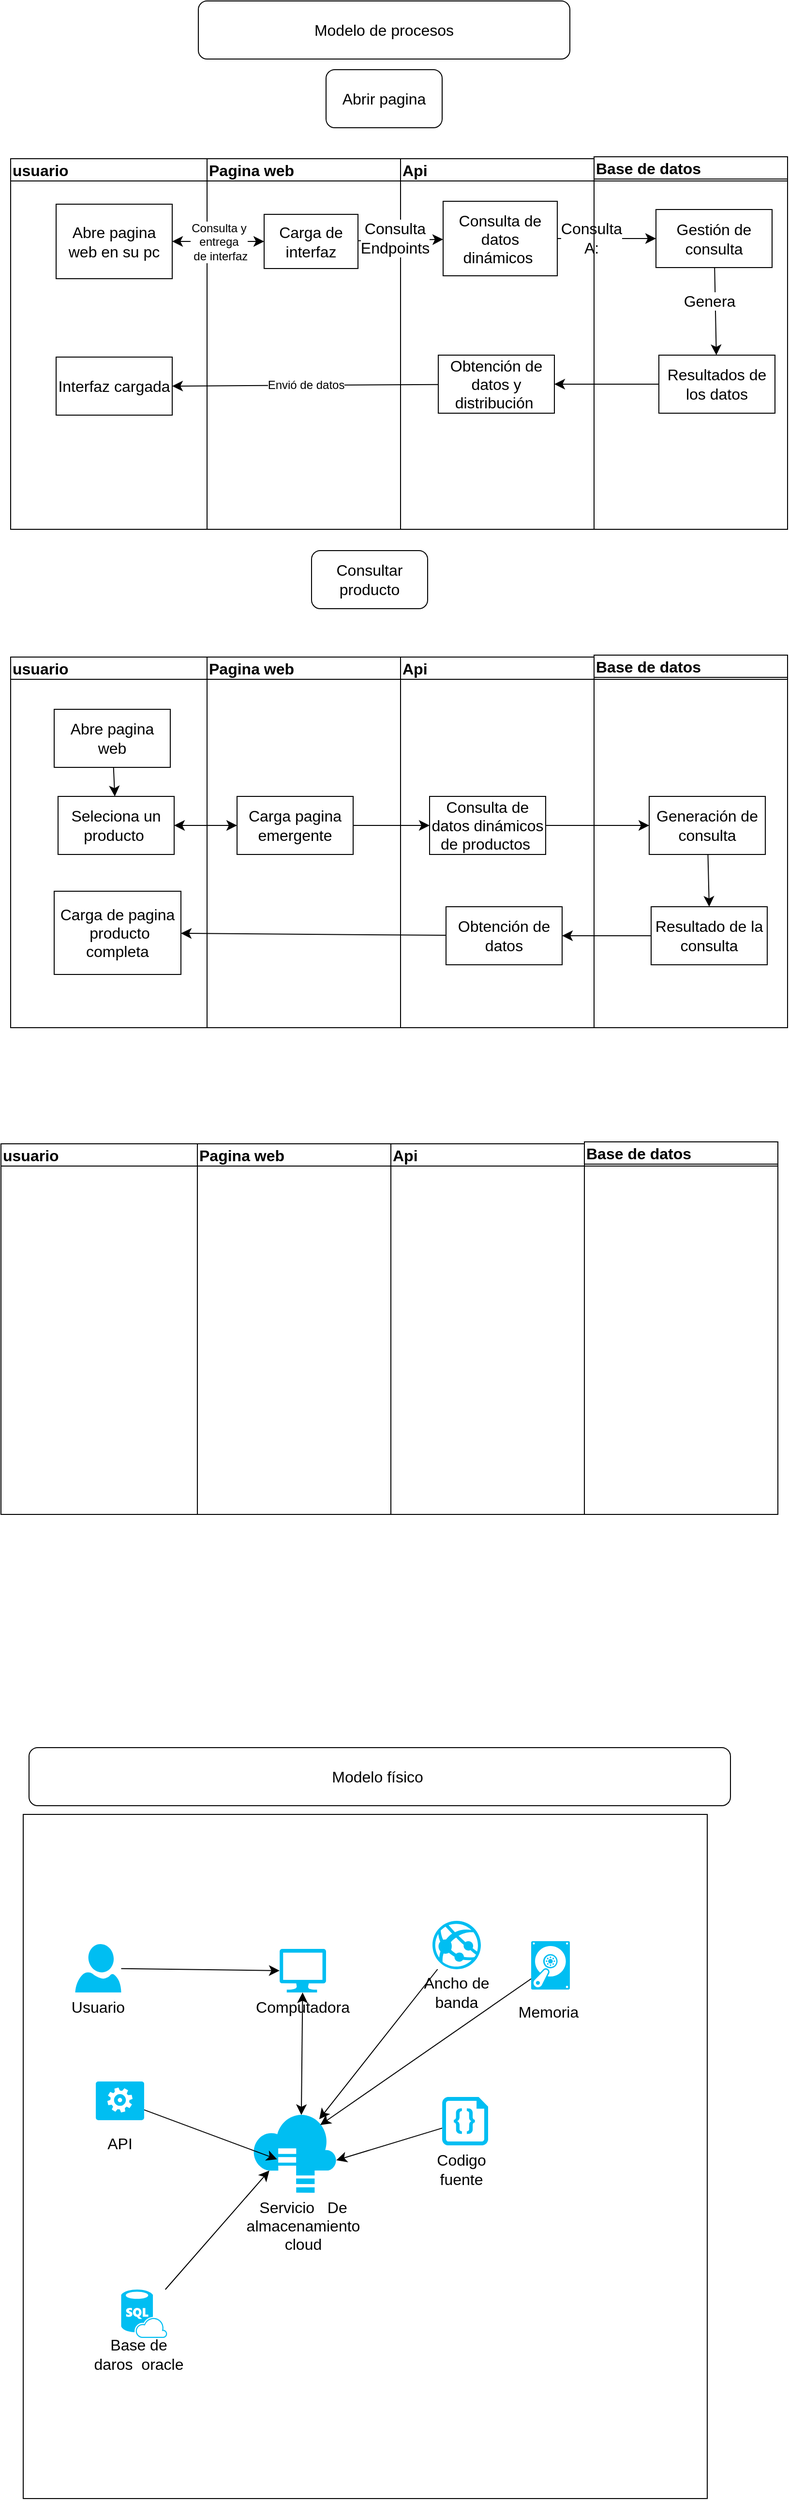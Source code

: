 <mxfile version="21.3.2" type="github">
  <diagram id="SVCtMeEv8MGSSq_j8fSX" name="Página-1">
    <mxGraphModel dx="234" dy="1691" grid="0" gridSize="10" guides="1" tooltips="1" connect="1" arrows="1" fold="1" page="0" pageScale="1" pageWidth="827" pageHeight="1169" math="0" shadow="0">
      <root>
        <mxCell id="0" />
        <mxCell id="1" parent="0" />
        <mxCell id="2XDpb6E2xOAsi45T7SNK-6" value="&lt;div style=&quot;&quot;&gt;usuario&lt;/div&gt;" style="swimlane;whiteSpace=wrap;html=1;fontSize=16;align=left;" vertex="1" parent="1">
          <mxGeometry x="574" y="897" width="803" height="383" as="geometry" />
        </mxCell>
        <mxCell id="2XDpb6E2xOAsi45T7SNK-10" value="Pagina web" style="swimlane;whiteSpace=wrap;html=1;fontSize=16;align=left;" vertex="1" parent="2XDpb6E2xOAsi45T7SNK-6">
          <mxGeometry x="203" width="600" height="383" as="geometry" />
        </mxCell>
        <mxCell id="2XDpb6E2xOAsi45T7SNK-11" value="Api" style="swimlane;whiteSpace=wrap;html=1;fontSize=16;align=left;" vertex="1" parent="2XDpb6E2xOAsi45T7SNK-10">
          <mxGeometry x="200" width="400" height="383" as="geometry" />
        </mxCell>
        <mxCell id="2XDpb6E2xOAsi45T7SNK-12" value="Base de datos" style="swimlane;whiteSpace=wrap;html=1;fontSize=16;align=left;" vertex="1" parent="2XDpb6E2xOAsi45T7SNK-11">
          <mxGeometry x="200" y="-2" width="200" height="385" as="geometry" />
        </mxCell>
        <mxCell id="2XDpb6E2xOAsi45T7SNK-60" style="edgeStyle=none;curved=1;rounded=0;orthogonalLoop=1;jettySize=auto;html=1;entryX=0.5;entryY=0;entryDx=0;entryDy=0;fontSize=12;startSize=8;endSize=8;" edge="1" parent="2XDpb6E2xOAsi45T7SNK-12" source="2XDpb6E2xOAsi45T7SNK-57" target="2XDpb6E2xOAsi45T7SNK-59">
          <mxGeometry relative="1" as="geometry" />
        </mxCell>
        <mxCell id="2XDpb6E2xOAsi45T7SNK-57" value="Generación de consulta" style="rounded=0;whiteSpace=wrap;html=1;fontSize=16;" vertex="1" parent="2XDpb6E2xOAsi45T7SNK-12">
          <mxGeometry x="57" y="146" width="120" height="60" as="geometry" />
        </mxCell>
        <mxCell id="2XDpb6E2xOAsi45T7SNK-59" value="Resultado de la consulta" style="rounded=0;whiteSpace=wrap;html=1;fontSize=16;" vertex="1" parent="2XDpb6E2xOAsi45T7SNK-12">
          <mxGeometry x="59" y="260" width="120" height="60" as="geometry" />
        </mxCell>
        <mxCell id="2XDpb6E2xOAsi45T7SNK-58" style="edgeStyle=none;curved=1;rounded=0;orthogonalLoop=1;jettySize=auto;html=1;entryX=0;entryY=0.5;entryDx=0;entryDy=0;fontSize=12;startSize=8;endSize=8;" edge="1" parent="2XDpb6E2xOAsi45T7SNK-11" source="2XDpb6E2xOAsi45T7SNK-49" target="2XDpb6E2xOAsi45T7SNK-57">
          <mxGeometry relative="1" as="geometry" />
        </mxCell>
        <mxCell id="2XDpb6E2xOAsi45T7SNK-49" value="Consulta de datos dinámicos de productos&amp;nbsp;" style="rounded=0;whiteSpace=wrap;html=1;fontSize=16;" vertex="1" parent="2XDpb6E2xOAsi45T7SNK-11">
          <mxGeometry x="30" y="144" width="120" height="60" as="geometry" />
        </mxCell>
        <mxCell id="2XDpb6E2xOAsi45T7SNK-61" value="Obtención de datos" style="rounded=0;whiteSpace=wrap;html=1;fontSize=16;" vertex="1" parent="2XDpb6E2xOAsi45T7SNK-11">
          <mxGeometry x="47" y="258" width="120" height="60" as="geometry" />
        </mxCell>
        <mxCell id="2XDpb6E2xOAsi45T7SNK-63" style="edgeStyle=none;curved=1;rounded=0;orthogonalLoop=1;jettySize=auto;html=1;fontSize=12;startSize=8;endSize=8;" edge="1" parent="2XDpb6E2xOAsi45T7SNK-11" source="2XDpb6E2xOAsi45T7SNK-59" target="2XDpb6E2xOAsi45T7SNK-61">
          <mxGeometry relative="1" as="geometry" />
        </mxCell>
        <mxCell id="2XDpb6E2xOAsi45T7SNK-56" style="edgeStyle=none;curved=1;rounded=0;orthogonalLoop=1;jettySize=auto;html=1;entryX=0;entryY=0.5;entryDx=0;entryDy=0;fontSize=12;startSize=8;endSize=8;" edge="1" parent="2XDpb6E2xOAsi45T7SNK-10" source="2XDpb6E2xOAsi45T7SNK-45" target="2XDpb6E2xOAsi45T7SNK-49">
          <mxGeometry relative="1" as="geometry" />
        </mxCell>
        <mxCell id="2XDpb6E2xOAsi45T7SNK-45" value="Carga pagina emergente" style="rounded=0;whiteSpace=wrap;html=1;fontSize=16;" vertex="1" parent="2XDpb6E2xOAsi45T7SNK-10">
          <mxGeometry x="31" y="144" width="120" height="60" as="geometry" />
        </mxCell>
        <mxCell id="2XDpb6E2xOAsi45T7SNK-47" style="edgeStyle=none;curved=1;rounded=0;orthogonalLoop=1;jettySize=auto;html=1;fontSize=12;startSize=8;endSize=8;" edge="1" parent="2XDpb6E2xOAsi45T7SNK-6" source="2XDpb6E2xOAsi45T7SNK-44" target="2XDpb6E2xOAsi45T7SNK-46">
          <mxGeometry relative="1" as="geometry" />
        </mxCell>
        <mxCell id="2XDpb6E2xOAsi45T7SNK-44" value="Abre pagina web" style="rounded=0;whiteSpace=wrap;html=1;fontSize=16;" vertex="1" parent="2XDpb6E2xOAsi45T7SNK-6">
          <mxGeometry x="45" y="54" width="120" height="60" as="geometry" />
        </mxCell>
        <mxCell id="2XDpb6E2xOAsi45T7SNK-48" style="edgeStyle=none;curved=1;rounded=0;orthogonalLoop=1;jettySize=auto;html=1;entryX=0;entryY=0.5;entryDx=0;entryDy=0;fontSize=12;startSize=8;endSize=8;startArrow=classic;startFill=1;" edge="1" parent="2XDpb6E2xOAsi45T7SNK-6" source="2XDpb6E2xOAsi45T7SNK-46" target="2XDpb6E2xOAsi45T7SNK-45">
          <mxGeometry relative="1" as="geometry" />
        </mxCell>
        <mxCell id="2XDpb6E2xOAsi45T7SNK-46" value="Seleciona un producto&amp;nbsp;" style="rounded=0;whiteSpace=wrap;html=1;fontSize=16;" vertex="1" parent="2XDpb6E2xOAsi45T7SNK-6">
          <mxGeometry x="49" y="144" width="120" height="60" as="geometry" />
        </mxCell>
        <mxCell id="2XDpb6E2xOAsi45T7SNK-62" value="Carga de pagina &amp;nbsp;producto completa" style="rounded=0;whiteSpace=wrap;html=1;fontSize=16;" vertex="1" parent="2XDpb6E2xOAsi45T7SNK-6">
          <mxGeometry x="45" y="242" width="131" height="86" as="geometry" />
        </mxCell>
        <mxCell id="2XDpb6E2xOAsi45T7SNK-64" style="edgeStyle=none;curved=1;rounded=0;orthogonalLoop=1;jettySize=auto;html=1;fontSize=12;startSize=8;endSize=8;" edge="1" parent="2XDpb6E2xOAsi45T7SNK-6" source="2XDpb6E2xOAsi45T7SNK-61" target="2XDpb6E2xOAsi45T7SNK-62">
          <mxGeometry relative="1" as="geometry" />
        </mxCell>
        <mxCell id="2XDpb6E2xOAsi45T7SNK-13" value="Modelo de procesos" style="rounded=1;whiteSpace=wrap;html=1;fontSize=16;" vertex="1" parent="1">
          <mxGeometry x="768" y="219" width="384" height="60" as="geometry" />
        </mxCell>
        <mxCell id="2XDpb6E2xOAsi45T7SNK-14" value="&lt;div style=&quot;&quot;&gt;usuario&lt;/div&gt;" style="swimlane;whiteSpace=wrap;html=1;fontSize=16;align=left;" vertex="1" parent="1">
          <mxGeometry x="574" y="382" width="803" height="383" as="geometry" />
        </mxCell>
        <mxCell id="2XDpb6E2xOAsi45T7SNK-15" value="Pagina web" style="swimlane;whiteSpace=wrap;html=1;fontSize=16;align=left;" vertex="1" parent="2XDpb6E2xOAsi45T7SNK-14">
          <mxGeometry x="203" width="600" height="383" as="geometry" />
        </mxCell>
        <mxCell id="2XDpb6E2xOAsi45T7SNK-16" value="Api" style="swimlane;whiteSpace=wrap;html=1;fontSize=16;align=left;" vertex="1" parent="2XDpb6E2xOAsi45T7SNK-15">
          <mxGeometry x="200" width="400" height="383" as="geometry" />
        </mxCell>
        <mxCell id="2XDpb6E2xOAsi45T7SNK-31" style="edgeStyle=none;curved=1;rounded=0;orthogonalLoop=1;jettySize=auto;html=1;fontSize=12;startSize=8;endSize=8;" edge="1" parent="2XDpb6E2xOAsi45T7SNK-16" source="2XDpb6E2xOAsi45T7SNK-23" target="2XDpb6E2xOAsi45T7SNK-30">
          <mxGeometry relative="1" as="geometry" />
        </mxCell>
        <mxCell id="2XDpb6E2xOAsi45T7SNK-54" value="Consulta&lt;br&gt;A:" style="edgeLabel;html=1;align=center;verticalAlign=middle;resizable=0;points=[];fontSize=16;" vertex="1" connectable="0" parent="2XDpb6E2xOAsi45T7SNK-31">
          <mxGeometry x="-0.312" y="1" relative="1" as="geometry">
            <mxPoint as="offset" />
          </mxGeometry>
        </mxCell>
        <mxCell id="2XDpb6E2xOAsi45T7SNK-17" value="Base de datos" style="swimlane;whiteSpace=wrap;html=1;fontSize=16;align=left;" vertex="1" parent="2XDpb6E2xOAsi45T7SNK-16">
          <mxGeometry x="200" y="-2" width="200" height="385" as="geometry" />
        </mxCell>
        <mxCell id="2XDpb6E2xOAsi45T7SNK-34" style="edgeStyle=none;curved=1;rounded=0;orthogonalLoop=1;jettySize=auto;html=1;fontSize=12;startSize=8;endSize=8;" edge="1" parent="2XDpb6E2xOAsi45T7SNK-17" source="2XDpb6E2xOAsi45T7SNK-30" target="2XDpb6E2xOAsi45T7SNK-32">
          <mxGeometry relative="1" as="geometry" />
        </mxCell>
        <mxCell id="2XDpb6E2xOAsi45T7SNK-55" value="Genera" style="edgeLabel;html=1;align=center;verticalAlign=middle;resizable=0;points=[];fontSize=16;" vertex="1" connectable="0" parent="2XDpb6E2xOAsi45T7SNK-34">
          <mxGeometry x="-0.248" y="-7" relative="1" as="geometry">
            <mxPoint as="offset" />
          </mxGeometry>
        </mxCell>
        <mxCell id="2XDpb6E2xOAsi45T7SNK-30" value="Gestión de consulta" style="rounded=0;whiteSpace=wrap;html=1;fontSize=16;" vertex="1" parent="2XDpb6E2xOAsi45T7SNK-17">
          <mxGeometry x="64" y="54.5" width="120" height="60" as="geometry" />
        </mxCell>
        <mxCell id="2XDpb6E2xOAsi45T7SNK-32" value="Resultados de los datos" style="rounded=0;whiteSpace=wrap;html=1;fontSize=16;" vertex="1" parent="2XDpb6E2xOAsi45T7SNK-17">
          <mxGeometry x="67" y="205" width="120" height="60" as="geometry" />
        </mxCell>
        <mxCell id="2XDpb6E2xOAsi45T7SNK-23" value="Consulta de datos dinámicos&amp;nbsp;" style="rounded=0;whiteSpace=wrap;html=1;fontSize=16;" vertex="1" parent="2XDpb6E2xOAsi45T7SNK-16">
          <mxGeometry x="44" y="44" width="118" height="77" as="geometry" />
        </mxCell>
        <mxCell id="2XDpb6E2xOAsi45T7SNK-35" value="Obtención de datos y distribución&amp;nbsp;" style="rounded=0;whiteSpace=wrap;html=1;fontSize=16;" vertex="1" parent="2XDpb6E2xOAsi45T7SNK-16">
          <mxGeometry x="39" y="203" width="120" height="60" as="geometry" />
        </mxCell>
        <mxCell id="2XDpb6E2xOAsi45T7SNK-36" style="edgeStyle=none;curved=1;rounded=0;orthogonalLoop=1;jettySize=auto;html=1;entryX=1;entryY=0.5;entryDx=0;entryDy=0;fontSize=12;startSize=8;endSize=8;" edge="1" parent="2XDpb6E2xOAsi45T7SNK-16" source="2XDpb6E2xOAsi45T7SNK-32" target="2XDpb6E2xOAsi45T7SNK-35">
          <mxGeometry relative="1" as="geometry" />
        </mxCell>
        <mxCell id="2XDpb6E2xOAsi45T7SNK-28" style="edgeStyle=none;curved=1;rounded=0;orthogonalLoop=1;jettySize=auto;html=1;fontSize=12;startSize=8;endSize=8;" edge="1" parent="2XDpb6E2xOAsi45T7SNK-15" source="2XDpb6E2xOAsi45T7SNK-21" target="2XDpb6E2xOAsi45T7SNK-23">
          <mxGeometry relative="1" as="geometry" />
        </mxCell>
        <mxCell id="2XDpb6E2xOAsi45T7SNK-52" value="Consulta&lt;br&gt;Endpoints" style="edgeLabel;html=1;align=center;verticalAlign=middle;resizable=0;points=[];fontSize=16;" vertex="1" connectable="0" parent="2XDpb6E2xOAsi45T7SNK-28">
          <mxGeometry x="-0.131" y="2" relative="1" as="geometry">
            <mxPoint as="offset" />
          </mxGeometry>
        </mxCell>
        <mxCell id="2XDpb6E2xOAsi45T7SNK-21" value="Carga de interfaz" style="rounded=0;whiteSpace=wrap;html=1;fontSize=16;" vertex="1" parent="2XDpb6E2xOAsi45T7SNK-15">
          <mxGeometry x="59" y="57.5" width="97" height="56" as="geometry" />
        </mxCell>
        <mxCell id="2XDpb6E2xOAsi45T7SNK-26" value="Consulta y &lt;br&gt;entrega&lt;br&gt;&amp;nbsp;de interfaz" style="edgeStyle=none;curved=1;rounded=0;orthogonalLoop=1;jettySize=auto;html=1;fontSize=12;startSize=8;endSize=8;entryX=0;entryY=0.5;entryDx=0;entryDy=0;startArrow=classic;startFill=1;" edge="1" parent="2XDpb6E2xOAsi45T7SNK-14" source="2XDpb6E2xOAsi45T7SNK-19" target="2XDpb6E2xOAsi45T7SNK-21">
          <mxGeometry relative="1" as="geometry">
            <mxPoint x="237.174" y="85.5" as="targetPoint" />
          </mxGeometry>
        </mxCell>
        <mxCell id="2XDpb6E2xOAsi45T7SNK-19" value="Abre pagina web en su pc" style="rounded=0;whiteSpace=wrap;html=1;fontSize=16;" vertex="1" parent="2XDpb6E2xOAsi45T7SNK-14">
          <mxGeometry x="47" y="47" width="120" height="77" as="geometry" />
        </mxCell>
        <mxCell id="2XDpb6E2xOAsi45T7SNK-37" value="Interfaz cargada" style="rounded=0;whiteSpace=wrap;html=1;fontSize=16;" vertex="1" parent="2XDpb6E2xOAsi45T7SNK-14">
          <mxGeometry x="47" y="205" width="120" height="60" as="geometry" />
        </mxCell>
        <mxCell id="2XDpb6E2xOAsi45T7SNK-38" value="Envió de datos" style="edgeStyle=none;curved=1;rounded=0;orthogonalLoop=1;jettySize=auto;html=1;fontSize=12;startSize=8;endSize=8;entryX=1;entryY=0.5;entryDx=0;entryDy=0;" edge="1" parent="2XDpb6E2xOAsi45T7SNK-14" source="2XDpb6E2xOAsi45T7SNK-35" target="2XDpb6E2xOAsi45T7SNK-37">
          <mxGeometry relative="1" as="geometry">
            <mxPoint x="196" y="233" as="targetPoint" />
            <Array as="points" />
          </mxGeometry>
        </mxCell>
        <mxCell id="2XDpb6E2xOAsi45T7SNK-18" value="Abrir pagina" style="rounded=1;whiteSpace=wrap;html=1;fontSize=16;" vertex="1" parent="1">
          <mxGeometry x="900" y="290" width="120" height="60" as="geometry" />
        </mxCell>
        <mxCell id="2XDpb6E2xOAsi45T7SNK-39" value="Consultar producto" style="rounded=1;whiteSpace=wrap;html=1;fontSize=16;" vertex="1" parent="1">
          <mxGeometry x="885" y="787" width="120" height="60" as="geometry" />
        </mxCell>
        <mxCell id="2XDpb6E2xOAsi45T7SNK-40" value="&lt;div style=&quot;&quot;&gt;usuario&lt;/div&gt;" style="swimlane;whiteSpace=wrap;html=1;fontSize=16;align=left;" vertex="1" parent="1">
          <mxGeometry x="564" y="1400" width="803" height="383" as="geometry" />
        </mxCell>
        <mxCell id="2XDpb6E2xOAsi45T7SNK-41" value="Pagina web" style="swimlane;whiteSpace=wrap;html=1;fontSize=16;align=left;" vertex="1" parent="2XDpb6E2xOAsi45T7SNK-40">
          <mxGeometry x="203" width="600" height="383" as="geometry" />
        </mxCell>
        <mxCell id="2XDpb6E2xOAsi45T7SNK-42" value="Api" style="swimlane;whiteSpace=wrap;html=1;fontSize=16;align=left;" vertex="1" parent="2XDpb6E2xOAsi45T7SNK-41">
          <mxGeometry x="200" width="400" height="383" as="geometry" />
        </mxCell>
        <mxCell id="2XDpb6E2xOAsi45T7SNK-43" value="Base de datos" style="swimlane;whiteSpace=wrap;html=1;fontSize=16;align=left;" vertex="1" parent="2XDpb6E2xOAsi45T7SNK-42">
          <mxGeometry x="200" y="-2" width="200" height="385" as="geometry" />
        </mxCell>
        <mxCell id="2XDpb6E2xOAsi45T7SNK-65" value="Modelo físico&amp;nbsp;" style="rounded=1;whiteSpace=wrap;html=1;fontSize=16;" vertex="1" parent="1">
          <mxGeometry x="593" y="2024" width="725" height="60" as="geometry" />
        </mxCell>
        <mxCell id="2XDpb6E2xOAsi45T7SNK-66" value="" style="whiteSpace=wrap;html=1;aspect=fixed;fontSize=16;" vertex="1" parent="1">
          <mxGeometry x="587" y="2093" width="707" height="707" as="geometry" />
        </mxCell>
        <mxCell id="2XDpb6E2xOAsi45T7SNK-69" value="Usuario" style="text;html=1;strokeColor=none;fillColor=none;align=center;verticalAlign=middle;whiteSpace=wrap;rounded=0;fontSize=16;" vertex="1" parent="1">
          <mxGeometry x="631" y="2279" width="67" height="26" as="geometry" />
        </mxCell>
        <mxCell id="2XDpb6E2xOAsi45T7SNK-73" value="Computadora" style="text;html=1;strokeColor=none;fillColor=none;align=center;verticalAlign=middle;whiteSpace=wrap;rounded=0;fontSize=16;" vertex="1" parent="1">
          <mxGeometry x="846" y="2277" width="60" height="30" as="geometry" />
        </mxCell>
        <mxCell id="2XDpb6E2xOAsi45T7SNK-81" style="edgeStyle=none;curved=1;rounded=0;orthogonalLoop=1;jettySize=auto;html=1;entryX=0.58;entryY=0.02;entryDx=0;entryDy=0;entryPerimeter=0;fontSize=12;startSize=8;endSize=8;startArrow=classic;startFill=1;" edge="1" parent="1" source="2XDpb6E2xOAsi45T7SNK-76" target="2XDpb6E2xOAsi45T7SNK-79">
          <mxGeometry relative="1" as="geometry" />
        </mxCell>
        <mxCell id="2XDpb6E2xOAsi45T7SNK-76" value="" style="verticalLabelPosition=bottom;html=1;verticalAlign=top;align=center;strokeColor=none;fillColor=#00BEF2;shape=mxgraph.azure.computer;pointerEvents=1;fontSize=16;" vertex="1" parent="1">
          <mxGeometry x="852" y="2232" width="48" height="45" as="geometry" />
        </mxCell>
        <mxCell id="2XDpb6E2xOAsi45T7SNK-78" style="edgeStyle=none;curved=1;rounded=0;orthogonalLoop=1;jettySize=auto;html=1;entryX=0;entryY=0.5;entryDx=0;entryDy=0;entryPerimeter=0;fontSize=12;startSize=8;endSize=8;" edge="1" parent="1" source="2XDpb6E2xOAsi45T7SNK-77" target="2XDpb6E2xOAsi45T7SNK-76">
          <mxGeometry relative="1" as="geometry" />
        </mxCell>
        <mxCell id="2XDpb6E2xOAsi45T7SNK-77" value="" style="verticalLabelPosition=bottom;html=1;verticalAlign=top;align=center;strokeColor=none;fillColor=#00BEF2;shape=mxgraph.azure.user;fontSize=16;" vertex="1" parent="1">
          <mxGeometry x="640.75" y="2227" width="47.5" height="50" as="geometry" />
        </mxCell>
        <mxCell id="2XDpb6E2xOAsi45T7SNK-79" value="" style="verticalLabelPosition=bottom;html=1;verticalAlign=top;align=center;strokeColor=none;fillColor=#00BEF2;shape=mxgraph.azure.storsimple;fontSize=16;" vertex="1" parent="1">
          <mxGeometry x="824" y="2402" width="87" height="82" as="geometry" />
        </mxCell>
        <mxCell id="2XDpb6E2xOAsi45T7SNK-80" value="Servicio &amp;nbsp; De almacenamiento cloud" style="text;html=1;strokeColor=none;fillColor=none;align=center;verticalAlign=middle;whiteSpace=wrap;rounded=0;fontSize=16;" vertex="1" parent="1">
          <mxGeometry x="815.5" y="2487" width="121" height="61" as="geometry" />
        </mxCell>
        <mxCell id="2XDpb6E2xOAsi45T7SNK-85" style="edgeStyle=none;curved=1;rounded=0;orthogonalLoop=1;jettySize=auto;html=1;entryX=0.2;entryY=0.72;entryDx=0;entryDy=0;entryPerimeter=0;fontSize=12;startSize=8;endSize=8;" edge="1" parent="1" source="2XDpb6E2xOAsi45T7SNK-83" target="2XDpb6E2xOAsi45T7SNK-79">
          <mxGeometry relative="1" as="geometry" />
        </mxCell>
        <mxCell id="2XDpb6E2xOAsi45T7SNK-83" value="" style="verticalLabelPosition=bottom;html=1;verticalAlign=top;align=center;strokeColor=none;fillColor=#00BEF2;shape=mxgraph.azure.sql_database_sql_azure;fontSize=16;" vertex="1" parent="1">
          <mxGeometry x="688.25" y="2584" width="47.5" height="50" as="geometry" />
        </mxCell>
        <mxCell id="2XDpb6E2xOAsi45T7SNK-86" value="Base de daros &amp;nbsp;oracle" style="text;html=1;strokeColor=none;fillColor=none;align=center;verticalAlign=middle;whiteSpace=wrap;rounded=0;fontSize=16;" vertex="1" parent="1">
          <mxGeometry x="658" y="2634" width="97" height="33" as="geometry" />
        </mxCell>
        <mxCell id="2XDpb6E2xOAsi45T7SNK-90" style="edgeStyle=none;curved=1;rounded=0;orthogonalLoop=1;jettySize=auto;html=1;fontSize=12;startSize=8;endSize=8;entryX=0.995;entryY=0.59;entryDx=0;entryDy=0;entryPerimeter=0;" edge="1" parent="1" source="2XDpb6E2xOAsi45T7SNK-87" target="2XDpb6E2xOAsi45T7SNK-79">
          <mxGeometry relative="1" as="geometry">
            <mxPoint x="929" y="2438" as="targetPoint" />
          </mxGeometry>
        </mxCell>
        <mxCell id="2XDpb6E2xOAsi45T7SNK-87" value="" style="verticalLabelPosition=bottom;html=1;verticalAlign=top;align=center;strokeColor=none;fillColor=#00BEF2;shape=mxgraph.azure.code_file;pointerEvents=1;fontSize=16;" vertex="1" parent="1">
          <mxGeometry x="1020" y="2385" width="47.5" height="50" as="geometry" />
        </mxCell>
        <mxCell id="2XDpb6E2xOAsi45T7SNK-88" value="Codigo fuente" style="text;html=1;strokeColor=none;fillColor=none;align=center;verticalAlign=middle;whiteSpace=wrap;rounded=0;fontSize=16;" vertex="1" parent="1">
          <mxGeometry x="1010" y="2445" width="60" height="30" as="geometry" />
        </mxCell>
        <mxCell id="2XDpb6E2xOAsi45T7SNK-94" style="edgeStyle=none;curved=1;rounded=0;orthogonalLoop=1;jettySize=auto;html=1;fontSize=12;startSize=8;endSize=8;" edge="1" parent="1" source="2XDpb6E2xOAsi45T7SNK-93">
          <mxGeometry relative="1" as="geometry">
            <mxPoint x="849.455" y="2449.455" as="targetPoint" />
          </mxGeometry>
        </mxCell>
        <mxCell id="2XDpb6E2xOAsi45T7SNK-93" value="" style="verticalLabelPosition=bottom;html=1;verticalAlign=top;align=center;strokeColor=none;fillColor=#00BEF2;shape=mxgraph.azure.worker_role;fontSize=16;" vertex="1" parent="1">
          <mxGeometry x="662" y="2369" width="50" height="40" as="geometry" />
        </mxCell>
        <mxCell id="2XDpb6E2xOAsi45T7SNK-95" value="API" style="text;html=1;strokeColor=none;fillColor=none;align=center;verticalAlign=middle;whiteSpace=wrap;rounded=0;fontSize=16;" vertex="1" parent="1">
          <mxGeometry x="657" y="2418" width="60" height="30" as="geometry" />
        </mxCell>
        <mxCell id="2XDpb6E2xOAsi45T7SNK-98" style="edgeStyle=none;curved=1;rounded=0;orthogonalLoop=1;jettySize=auto;html=1;fontSize=12;startSize=8;endSize=8;" edge="1" parent="1" source="2XDpb6E2xOAsi45T7SNK-97">
          <mxGeometry relative="1" as="geometry">
            <mxPoint x="894" y="2414" as="targetPoint" />
          </mxGeometry>
        </mxCell>
        <mxCell id="2XDpb6E2xOAsi45T7SNK-97" value="" style="verticalLabelPosition=bottom;html=1;verticalAlign=top;align=center;strokeColor=none;fillColor=#00BEF2;shape=mxgraph.azure.vhd;pointerEvents=1;fontSize=16;" vertex="1" parent="1">
          <mxGeometry x="1112" y="2224" width="40" height="50" as="geometry" />
        </mxCell>
        <mxCell id="2XDpb6E2xOAsi45T7SNK-101" value="Memoria" style="text;html=1;strokeColor=none;fillColor=none;align=center;verticalAlign=middle;whiteSpace=wrap;rounded=0;fontSize=16;" vertex="1" parent="1">
          <mxGeometry x="1100" y="2277" width="60" height="40" as="geometry" />
        </mxCell>
        <mxCell id="2XDpb6E2xOAsi45T7SNK-104" style="edgeStyle=none;curved=1;rounded=0;orthogonalLoop=1;jettySize=auto;html=1;fontSize=12;startSize=8;endSize=8;" edge="1" parent="1" source="2XDpb6E2xOAsi45T7SNK-103">
          <mxGeometry relative="1" as="geometry">
            <mxPoint x="893" y="2408" as="targetPoint" />
          </mxGeometry>
        </mxCell>
        <mxCell id="2XDpb6E2xOAsi45T7SNK-103" value="" style="verticalLabelPosition=bottom;html=1;verticalAlign=top;align=center;strokeColor=none;fillColor=#00BEF2;shape=mxgraph.azure.azure_website;pointerEvents=1;fontSize=16;" vertex="1" parent="1">
          <mxGeometry x="1010" y="2203" width="50" height="50" as="geometry" />
        </mxCell>
        <mxCell id="2XDpb6E2xOAsi45T7SNK-105" value="Ancho de banda" style="text;html=1;strokeColor=none;fillColor=none;align=center;verticalAlign=middle;whiteSpace=wrap;rounded=0;fontSize=16;" vertex="1" parent="1">
          <mxGeometry x="994" y="2263" width="82" height="28" as="geometry" />
        </mxCell>
      </root>
    </mxGraphModel>
  </diagram>
</mxfile>
